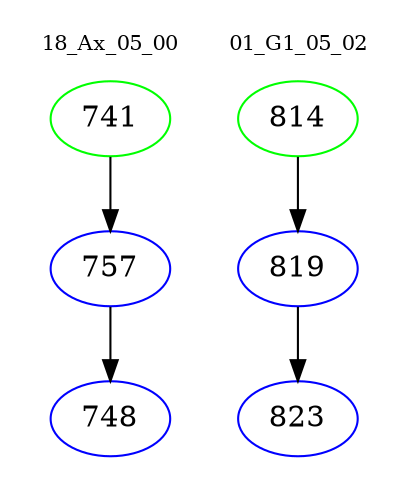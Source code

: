 digraph{
subgraph cluster_0 {
color = white
label = "18_Ax_05_00";
fontsize=10;
T0_741 [label="741", color="green"]
T0_741 -> T0_757 [color="black"]
T0_757 [label="757", color="blue"]
T0_757 -> T0_748 [color="black"]
T0_748 [label="748", color="blue"]
}
subgraph cluster_1 {
color = white
label = "01_G1_05_02";
fontsize=10;
T1_814 [label="814", color="green"]
T1_814 -> T1_819 [color="black"]
T1_819 [label="819", color="blue"]
T1_819 -> T1_823 [color="black"]
T1_823 [label="823", color="blue"]
}
}
